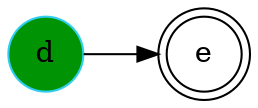 digraph G
{
     node[shape = circle]
 e[shape = doublecircle]     node[style = filled]
     node[fillcolor = "#00933"]
     node[color = "#EEEEE"]
     node[color = "#31CEF0"]
d->e
rankdir = LR;
}
